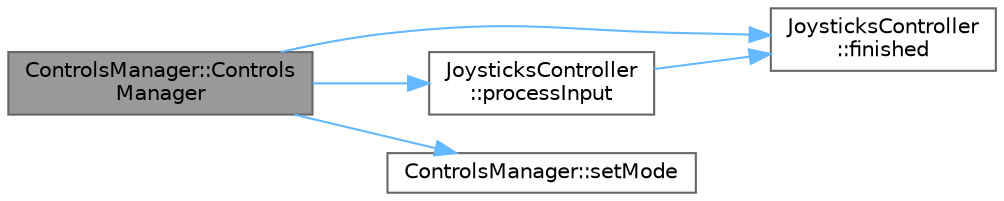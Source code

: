 digraph "ControlsManager::ControlsManager"
{
 // LATEX_PDF_SIZE
  bgcolor="transparent";
  edge [fontname=Helvetica,fontsize=10,labelfontname=Helvetica,labelfontsize=10];
  node [fontname=Helvetica,fontsize=10,shape=box,height=0.2,width=0.4];
  rankdir="LR";
  Node1 [id="Node000001",label="ControlsManager::Controls\lManager",height=0.2,width=0.4,color="gray40", fillcolor="grey60", style="filled", fontcolor="black",tooltip="Constructs a ControlsManager object."];
  Node1 -> Node2 [id="edge1_Node000001_Node000002",color="steelblue1",style="solid",tooltip=" "];
  Node2 [id="Node000002",label="JoysticksController\l::finished",height=0.2,width=0.4,color="grey40", fillcolor="white", style="filled",URL="$classJoysticksController.html#ad065a02230d5d45dda7bb3b33a3dc6c3",tooltip=" "];
  Node1 -> Node3 [id="edge2_Node000001_Node000003",color="steelblue1",style="solid",tooltip=" "];
  Node3 [id="Node000003",label="JoysticksController\l::processInput",height=0.2,width=0.4,color="grey40", fillcolor="white", style="filled",URL="$classJoysticksController.html#aaa71502b42d13353d35c9a6f35789209",tooltip="Runs the joystick controller loop."];
  Node3 -> Node2 [id="edge3_Node000003_Node000002",color="steelblue1",style="solid",tooltip=" "];
  Node1 -> Node4 [id="edge4_Node000001_Node000004",color="steelblue1",style="solid",tooltip=" "];
  Node4 [id="Node000004",label="ControlsManager::setMode",height=0.2,width=0.4,color="grey40", fillcolor="white", style="filled",URL="$classControlsManager.html#aa925f92fc442ed25200f3bcd0df3d08a",tooltip="Sets the driving mode."];
}
